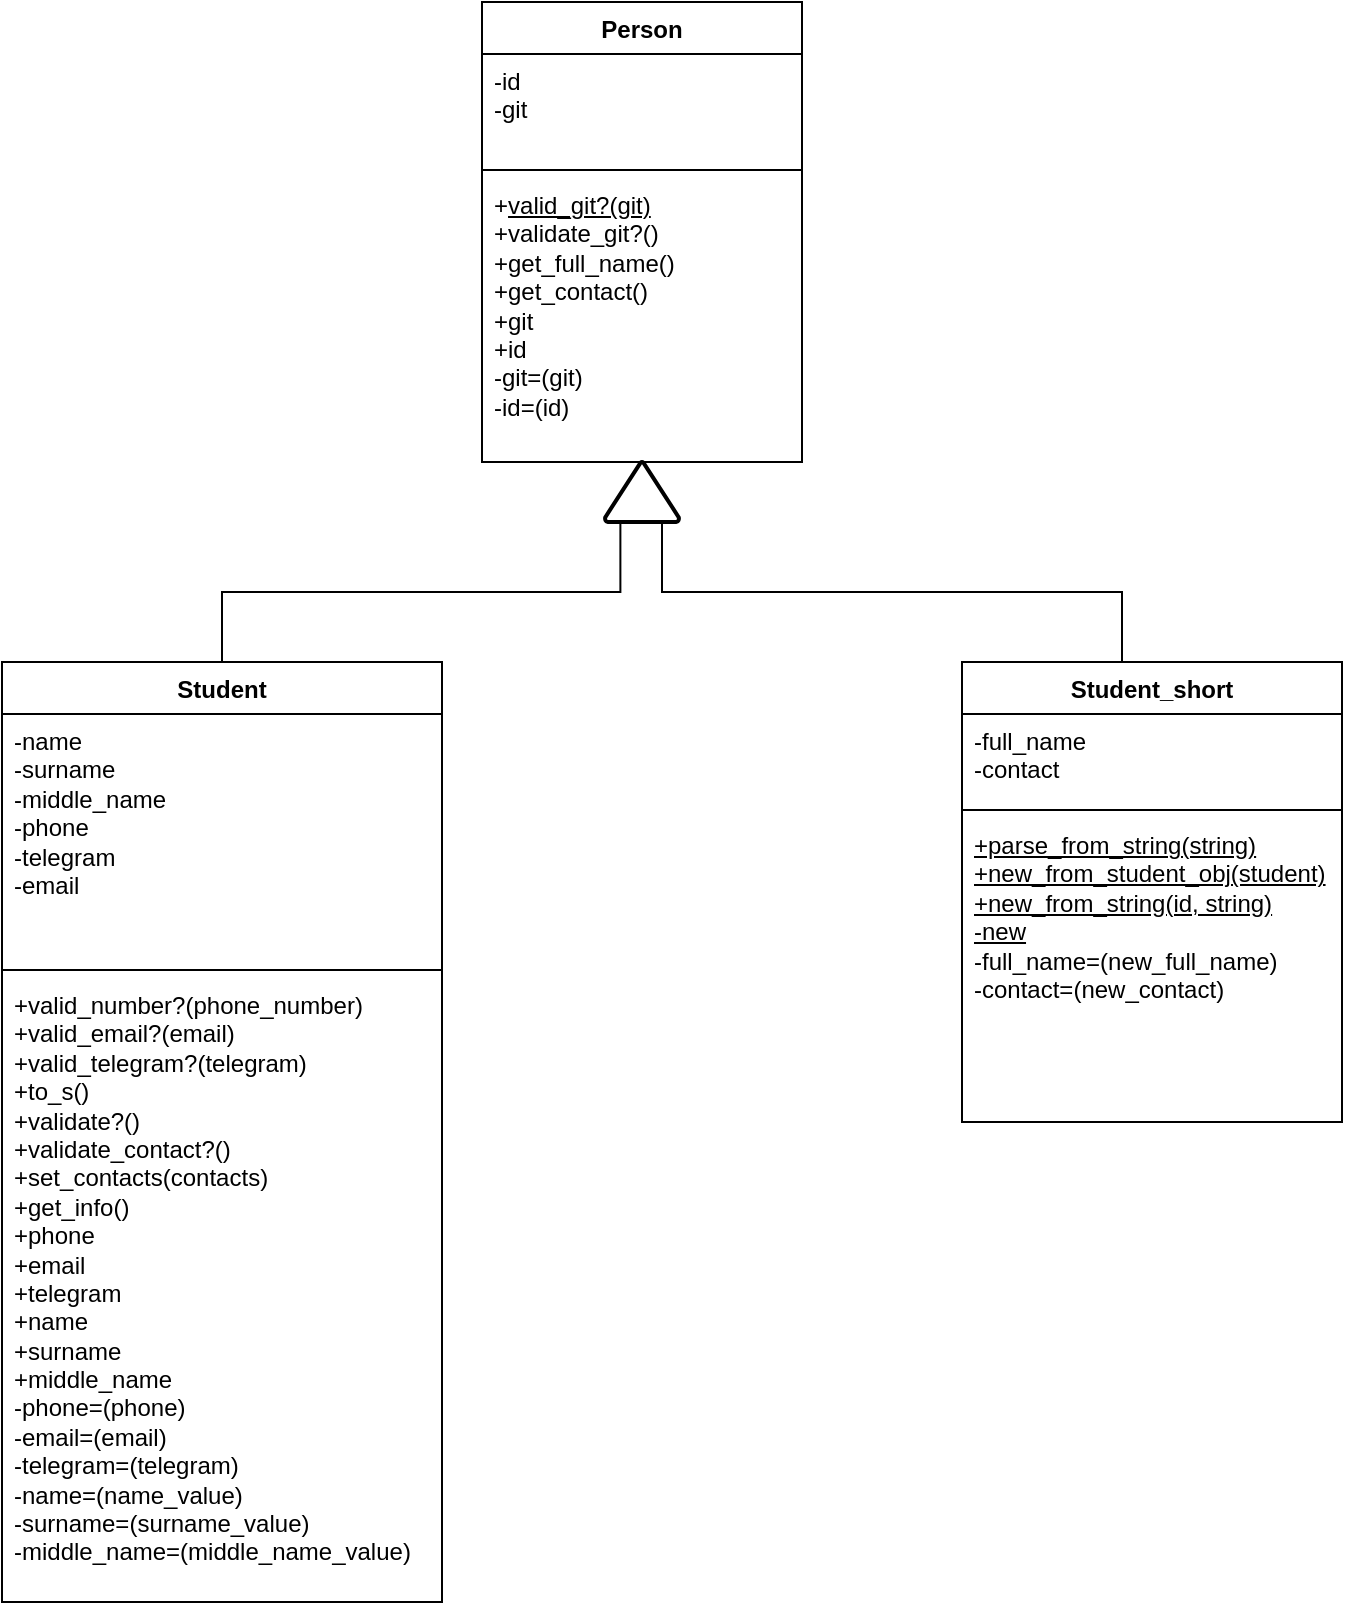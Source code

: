 <mxfile version="24.7.16">
  <diagram id="P-hRoGJLEGFYaIgy5Sbs" name="Страница — 2">
    <mxGraphModel dx="1502" dy="1877" grid="1" gridSize="10" guides="1" tooltips="1" connect="1" arrows="1" fold="1" page="1" pageScale="1" pageWidth="827" pageHeight="1169" math="0" shadow="0">
      <root>
        <mxCell id="0" />
        <mxCell id="1" parent="0" />
        <mxCell id="h-pncFUxtXrLfap5HZh2-2" value="Student" style="swimlane;fontStyle=1;align=center;verticalAlign=top;childLayout=stackLayout;horizontal=1;startSize=26;horizontalStack=0;resizeParent=1;resizeParentMax=0;resizeLast=0;collapsible=1;marginBottom=0;whiteSpace=wrap;html=1;" parent="1" vertex="1">
          <mxGeometry x="120" y="320" width="220" height="470" as="geometry" />
        </mxCell>
        <mxCell id="h-pncFUxtXrLfap5HZh2-3" value="-name&lt;div&gt;-surname&lt;/div&gt;&lt;div&gt;-middle_name&lt;/div&gt;&lt;div&gt;-phone&lt;/div&gt;&lt;div&gt;-telegram&lt;/div&gt;&lt;div&gt;-email&lt;/div&gt;&lt;div&gt;&lt;br&gt;&lt;/div&gt;&lt;div&gt;&lt;br&gt;&lt;/div&gt;" style="text;strokeColor=none;fillColor=none;align=left;verticalAlign=top;spacingLeft=4;spacingRight=4;overflow=hidden;rotatable=0;points=[[0,0.5],[1,0.5]];portConstraint=eastwest;whiteSpace=wrap;html=1;" parent="h-pncFUxtXrLfap5HZh2-2" vertex="1">
          <mxGeometry y="26" width="220" height="124" as="geometry" />
        </mxCell>
        <mxCell id="h-pncFUxtXrLfap5HZh2-4" value="" style="line;strokeWidth=1;fillColor=none;align=left;verticalAlign=middle;spacingTop=-1;spacingLeft=3;spacingRight=3;rotatable=0;labelPosition=right;points=[];portConstraint=eastwest;strokeColor=inherit;" parent="h-pncFUxtXrLfap5HZh2-2" vertex="1">
          <mxGeometry y="150" width="220" height="8" as="geometry" />
        </mxCell>
        <mxCell id="h-pncFUxtXrLfap5HZh2-5" value="&lt;div&gt;+valid_number?(phone_number)&lt;/div&gt;&lt;div&gt;+valid_email?(email)&lt;/div&gt;&lt;div&gt;+valid_telegram?(telegram)&lt;/div&gt;&lt;div&gt;+to_s()&lt;/div&gt;&lt;div&gt;+validate?()&lt;/div&gt;&lt;div&gt;+validate_contact?()&lt;/div&gt;&lt;div&gt;+set_contacts(contacts)&lt;/div&gt;&lt;div&gt;+get_info()&lt;/div&gt;&lt;div&gt;+phone&lt;/div&gt;&lt;div&gt;+email&lt;/div&gt;&lt;div&gt;+telegram&lt;/div&gt;&lt;div&gt;+name&lt;/div&gt;&lt;div&gt;+surname&lt;br&gt;+middle_name&lt;/div&gt;&lt;div&gt;-phone=(phone)&lt;/div&gt;&lt;div&gt;-email=(email)&lt;/div&gt;&lt;div&gt;-telegram=(telegram)&lt;/div&gt;&lt;div&gt;-name=(name_value)&lt;/div&gt;&lt;div&gt;-surname=(surname_value)&lt;/div&gt;&lt;div&gt;-middle_name=(middle_name_value)&lt;/div&gt;&lt;div&gt;&lt;br&gt;&lt;/div&gt;" style="text;strokeColor=none;fillColor=none;align=left;verticalAlign=top;spacingLeft=4;spacingRight=4;overflow=hidden;rotatable=0;points=[[0,0.5],[1,0.5]];portConstraint=eastwest;whiteSpace=wrap;html=1;" parent="h-pncFUxtXrLfap5HZh2-2" vertex="1">
          <mxGeometry y="158" width="220" height="312" as="geometry" />
        </mxCell>
        <mxCell id="qyqegqXjVLxVDHHGZIaC-2" value="Student_short" style="swimlane;fontStyle=1;align=center;verticalAlign=top;childLayout=stackLayout;horizontal=1;startSize=26;horizontalStack=0;resizeParent=1;resizeParentMax=0;resizeLast=0;collapsible=1;marginBottom=0;whiteSpace=wrap;html=1;" parent="1" vertex="1">
          <mxGeometry x="600" y="320" width="190" height="230" as="geometry" />
        </mxCell>
        <mxCell id="qyqegqXjVLxVDHHGZIaC-3" value="-full_name&lt;div&gt;-contact&lt;/div&gt;" style="text;strokeColor=none;fillColor=none;align=left;verticalAlign=top;spacingLeft=4;spacingRight=4;overflow=hidden;rotatable=0;points=[[0,0.5],[1,0.5]];portConstraint=eastwest;whiteSpace=wrap;html=1;" parent="qyqegqXjVLxVDHHGZIaC-2" vertex="1">
          <mxGeometry y="26" width="190" height="44" as="geometry" />
        </mxCell>
        <mxCell id="qyqegqXjVLxVDHHGZIaC-4" value="" style="line;strokeWidth=1;fillColor=none;align=left;verticalAlign=middle;spacingTop=-1;spacingLeft=3;spacingRight=3;rotatable=0;labelPosition=right;points=[];portConstraint=eastwest;strokeColor=inherit;" parent="qyqegqXjVLxVDHHGZIaC-2" vertex="1">
          <mxGeometry y="70" width="190" height="8" as="geometry" />
        </mxCell>
        <mxCell id="qyqegqXjVLxVDHHGZIaC-5" value="&lt;div&gt;&lt;u&gt;+parse_from_string(string)&lt;/u&gt;&lt;div&gt;&lt;u&gt;+new_from_student_obj(student)&lt;/u&gt;&lt;/div&gt;&lt;div&gt;&lt;u&gt;+new_from_string(id, string)&lt;/u&gt;&lt;/div&gt;&lt;div&gt;&lt;u&gt;-new&lt;/u&gt;&lt;/div&gt;&lt;/div&gt;&lt;div&gt;-full_name=(new_full_name)&lt;/div&gt;&lt;div&gt;-contact=(new_contact)&lt;/div&gt;&lt;div&gt;&lt;br&gt;&lt;/div&gt;&lt;div&gt;&lt;br&gt;&lt;/div&gt;&lt;div&gt;&lt;u&gt;&lt;br&gt;&lt;/u&gt;&lt;/div&gt;" style="text;strokeColor=none;fillColor=none;align=left;verticalAlign=top;spacingLeft=4;spacingRight=4;overflow=hidden;rotatable=0;points=[[0,0.5],[1,0.5]];portConstraint=eastwest;whiteSpace=wrap;html=1;" parent="qyqegqXjVLxVDHHGZIaC-2" vertex="1">
          <mxGeometry y="78" width="190" height="152" as="geometry" />
        </mxCell>
        <mxCell id="qyqegqXjVLxVDHHGZIaC-6" value="Person" style="swimlane;fontStyle=1;align=center;verticalAlign=top;childLayout=stackLayout;horizontal=1;startSize=26;horizontalStack=0;resizeParent=1;resizeParentMax=0;resizeLast=0;collapsible=1;marginBottom=0;whiteSpace=wrap;html=1;" parent="1" vertex="1">
          <mxGeometry x="360" y="-10" width="160" height="230" as="geometry" />
        </mxCell>
        <mxCell id="qyqegqXjVLxVDHHGZIaC-7" value="-id&lt;div&gt;-git&lt;/div&gt;" style="text;strokeColor=none;fillColor=none;align=left;verticalAlign=top;spacingLeft=4;spacingRight=4;overflow=hidden;rotatable=0;points=[[0,0.5],[1,0.5]];portConstraint=eastwest;whiteSpace=wrap;html=1;" parent="qyqegqXjVLxVDHHGZIaC-6" vertex="1">
          <mxGeometry y="26" width="160" height="54" as="geometry" />
        </mxCell>
        <mxCell id="qyqegqXjVLxVDHHGZIaC-8" value="" style="line;strokeWidth=1;fillColor=none;align=left;verticalAlign=middle;spacingTop=-1;spacingLeft=3;spacingRight=3;rotatable=0;labelPosition=right;points=[];portConstraint=eastwest;strokeColor=inherit;" parent="qyqegqXjVLxVDHHGZIaC-6" vertex="1">
          <mxGeometry y="80" width="160" height="8" as="geometry" />
        </mxCell>
        <mxCell id="qyqegqXjVLxVDHHGZIaC-9" value="&lt;div&gt;+&lt;u&gt;valid_git?(git)&lt;/u&gt;&lt;/div&gt;&lt;div&gt;+validate_git?()&lt;/div&gt;&lt;div&gt;+get_full_name()&lt;br&gt;+get_contact()&lt;/div&gt;&lt;div&gt;+git&lt;/div&gt;&lt;div&gt;+id&lt;/div&gt;&lt;div&gt;&lt;span style=&quot;background-color: initial;&quot;&gt;-git=(git)&lt;/span&gt;&lt;/div&gt;&lt;div&gt;-id=(id)&lt;/div&gt;" style="text;strokeColor=none;fillColor=none;align=left;verticalAlign=top;spacingLeft=4;spacingRight=4;overflow=hidden;rotatable=0;points=[[0,0.5],[1,0.5]];portConstraint=eastwest;whiteSpace=wrap;html=1;" parent="qyqegqXjVLxVDHHGZIaC-6" vertex="1">
          <mxGeometry y="88" width="160" height="142" as="geometry" />
        </mxCell>
        <mxCell id="0Mkx2F2hGIOgwWjOB9p0-2" style="edgeStyle=orthogonalEdgeStyle;rounded=0;orthogonalLoop=1;jettySize=auto;html=1;exitX=0.208;exitY=1.007;exitDx=0;exitDy=0;exitPerimeter=0;entryX=0.5;entryY=0;entryDx=0;entryDy=0;endArrow=none;endFill=0;" edge="1" parent="1" source="0Mkx2F2hGIOgwWjOB9p0-1" target="h-pncFUxtXrLfap5HZh2-2">
          <mxGeometry relative="1" as="geometry" />
        </mxCell>
        <mxCell id="0Mkx2F2hGIOgwWjOB9p0-3" style="edgeStyle=orthogonalEdgeStyle;rounded=0;orthogonalLoop=1;jettySize=auto;html=1;exitX=0.5;exitY=1;exitDx=0;exitDy=0;exitPerimeter=0;entryX=0.5;entryY=0;entryDx=0;entryDy=0;endArrow=none;endFill=0;" edge="1" parent="1" source="0Mkx2F2hGIOgwWjOB9p0-1" target="qyqegqXjVLxVDHHGZIaC-2">
          <mxGeometry relative="1" as="geometry">
            <Array as="points">
              <mxPoint x="450" y="250" />
              <mxPoint x="450" y="285" />
              <mxPoint x="680" y="285" />
            </Array>
          </mxGeometry>
        </mxCell>
        <mxCell id="0Mkx2F2hGIOgwWjOB9p0-1" value="" style="strokeWidth=2;html=1;shape=mxgraph.flowchart.extract_or_measurement;whiteSpace=wrap;" vertex="1" parent="1">
          <mxGeometry x="421.5" y="220" width="37" height="30" as="geometry" />
        </mxCell>
      </root>
    </mxGraphModel>
  </diagram>
</mxfile>
